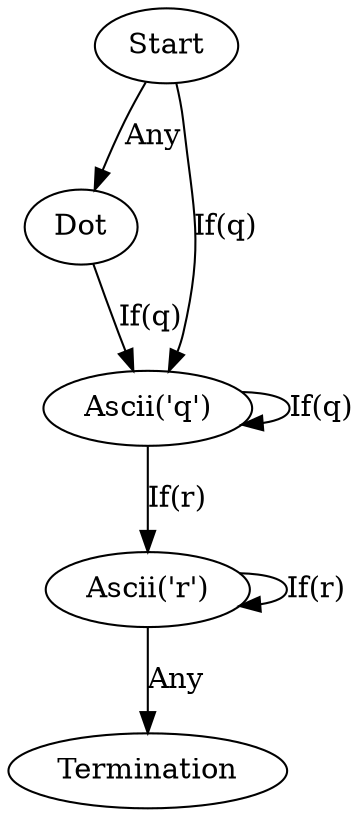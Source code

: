 digraph FSM {
node0 [label="Start"];
node0 -> node1 [label="Any"];
node0 -> node2 [label="If(q)"];
node1 [label="Dot"];
node1 -> node2 [label="If(q)"];
node2 [label="Ascii('q')"];
node2 -> node2 [label="If(q)"];
node2 -> node3 [label="If(r)"];
node3 [label="Ascii('r')"];
node3 -> node3 [label="If(r)"];
node3 -> node4 [label="Any"];
node4 [label="Termination"];
}